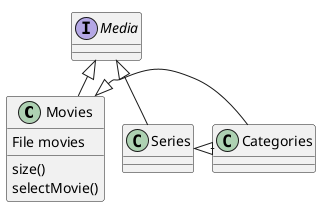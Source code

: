 @startuml
'https://plantuml.com/class-diagram
!pragma layout smetana

class Movies
class Series
interface Media
class Categories


Media <|-- Movies
Media <|-- Series

Movies <|- Categories
Series <|- Categories

class Movies{
File movies
size()
selectMovie()
}


@enduml